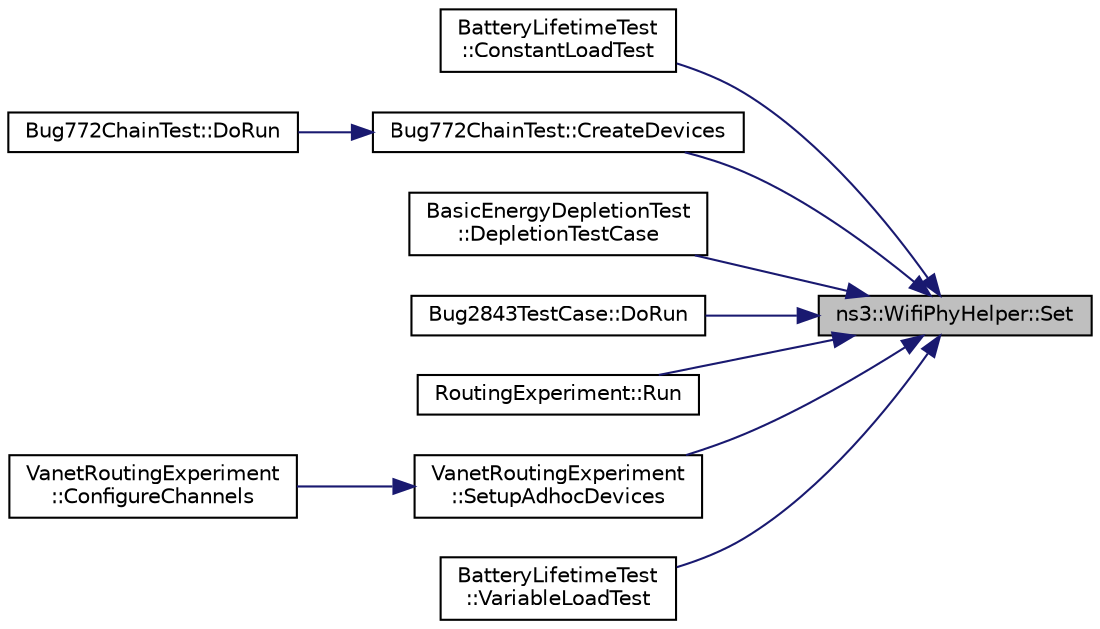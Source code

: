 digraph "ns3::WifiPhyHelper::Set"
{
 // LATEX_PDF_SIZE
  edge [fontname="Helvetica",fontsize="10",labelfontname="Helvetica",labelfontsize="10"];
  node [fontname="Helvetica",fontsize="10",shape=record];
  rankdir="RL";
  Node1 [label="ns3::WifiPhyHelper::Set",height=0.2,width=0.4,color="black", fillcolor="grey75", style="filled", fontcolor="black",tooltip=" "];
  Node1 -> Node2 [dir="back",color="midnightblue",fontsize="10",style="solid",fontname="Helvetica"];
  Node2 [label="BatteryLifetimeTest\l::ConstantLoadTest",height=0.2,width=0.4,color="black", fillcolor="white", style="filled",URL="$class_battery_lifetime_test.html#a5cfb6c588872035454feb525491b1d52",tooltip=" "];
  Node1 -> Node3 [dir="back",color="midnightblue",fontsize="10",style="solid",fontname="Helvetica"];
  Node3 [label="Bug772ChainTest::CreateDevices",height=0.2,width=0.4,color="black", fillcolor="white", style="filled",URL="$class_bug772_chain_test.html#a9dfdee167ab354dd596e13d1a873e50a",tooltip="Create devices, install TCP/IP stack and applications."];
  Node3 -> Node4 [dir="back",color="midnightblue",fontsize="10",style="solid",fontname="Helvetica"];
  Node4 [label="Bug772ChainTest::DoRun",height=0.2,width=0.4,color="black", fillcolor="white", style="filled",URL="$class_bug772_chain_test.html#a28c0cb91d146d6b3fdfb86dc8dc1f5b6",tooltip="Go."];
  Node1 -> Node5 [dir="back",color="midnightblue",fontsize="10",style="solid",fontname="Helvetica"];
  Node5 [label="BasicEnergyDepletionTest\l::DepletionTestCase",height=0.2,width=0.4,color="black", fillcolor="white", style="filled",URL="$class_basic_energy_depletion_test.html#a933f0ff2e50a5dc64b4312619405a05a",tooltip=" "];
  Node1 -> Node6 [dir="back",color="midnightblue",fontsize="10",style="solid",fontname="Helvetica"];
  Node6 [label="Bug2843TestCase::DoRun",height=0.2,width=0.4,color="black", fillcolor="white", style="filled",URL="$class_bug2843_test_case.html#a6ceb2a22b576668147d2f363c0ad378e",tooltip="Implementation to actually run this TestCase."];
  Node1 -> Node7 [dir="back",color="midnightblue",fontsize="10",style="solid",fontname="Helvetica"];
  Node7 [label="RoutingExperiment::Run",height=0.2,width=0.4,color="black", fillcolor="white", style="filled",URL="$class_routing_experiment.html#a622c04e410004c2b738f0320ae1d16c2",tooltip=" "];
  Node1 -> Node8 [dir="back",color="midnightblue",fontsize="10",style="solid",fontname="Helvetica"];
  Node8 [label="VanetRoutingExperiment\l::SetupAdhocDevices",height=0.2,width=0.4,color="black", fillcolor="white", style="filled",URL="$class_vanet_routing_experiment.html#a8de4279cfaf91886970596e9ba8a4a75",tooltip="Set up the adhoc devices."];
  Node8 -> Node9 [dir="back",color="midnightblue",fontsize="10",style="solid",fontname="Helvetica"];
  Node9 [label="VanetRoutingExperiment\l::ConfigureChannels",height=0.2,width=0.4,color="black", fillcolor="white", style="filled",URL="$class_vanet_routing_experiment.html#adcb4d2d4146919dc6f2cbdc183068e6a",tooltip="Configure channels."];
  Node1 -> Node10 [dir="back",color="midnightblue",fontsize="10",style="solid",fontname="Helvetica"];
  Node10 [label="BatteryLifetimeTest\l::VariableLoadTest",height=0.2,width=0.4,color="black", fillcolor="white", style="filled",URL="$class_battery_lifetime_test.html#aa6d0fb55387831f97d9834c47abfd669",tooltip=" "];
}
